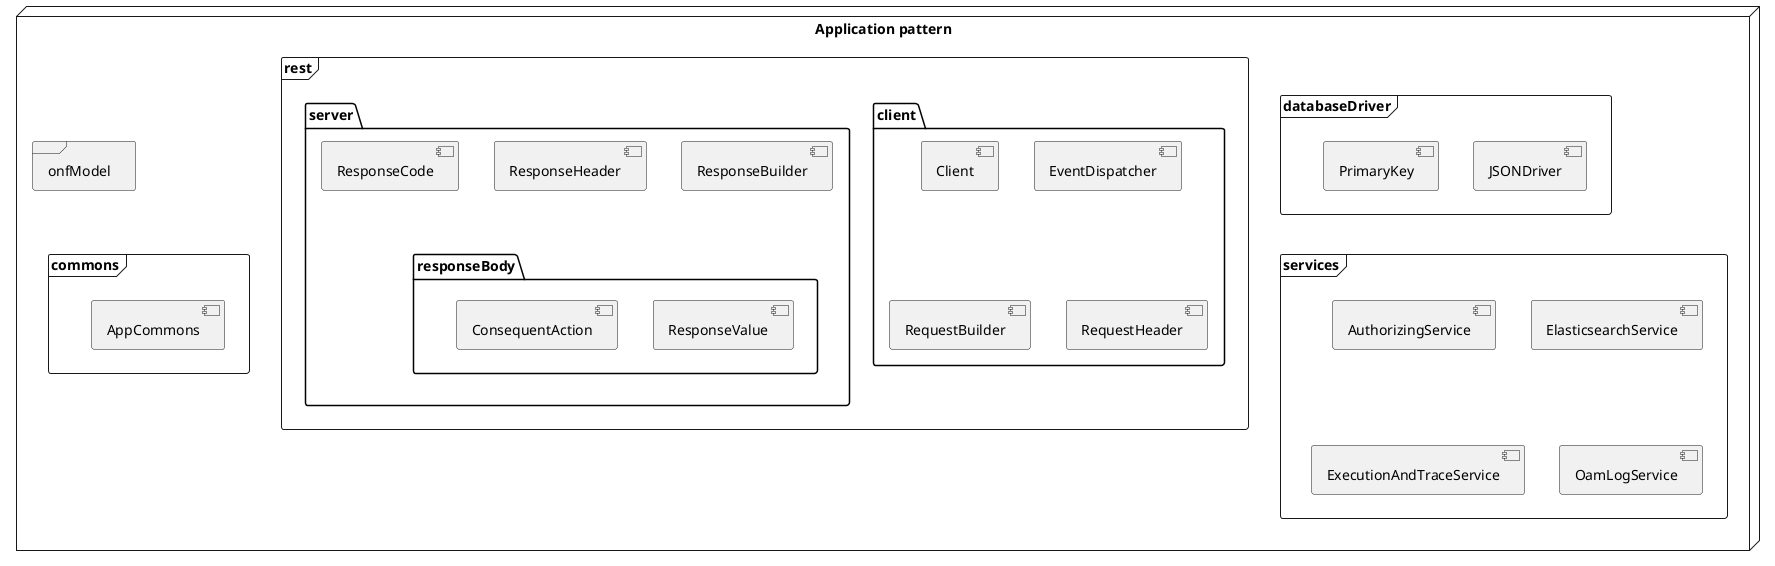 @startuml
node "Application pattern" {
frame "commons" {
  [AppCommons]
}
frame "databaseDriver" {
  [JSONDriver]
  [PrimaryKey]
}
frame "services" {
  [AuthorizingService]
  [ElasticsearchService]
  [ExecutionAndTraceService]
  [OamLogService]
}
 frame "rest" {
  folder "client" {
    [Client]
    [EventDispatcher]
    [RequestBuilder]
    [RequestHeader]
  }
  folder "server" {

    [ResponseBuilder]
    [ResponseHeader]
    [ResponseCode]

    folder "responseBody" {
      [ResponseValue]
      [ConsequentAction]
    }
  }
 }
 frame "onfModel" {
}
}
onfModel -down[hidden]-> commons
databaseDriver -down[hidden]-> services
ResponseBuilder -down[hidden]-> responseBody
@enduml